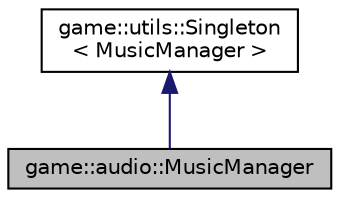 digraph "game::audio::MusicManager"
{
 // LATEX_PDF_SIZE
  edge [fontname="Helvetica",fontsize="10",labelfontname="Helvetica",labelfontsize="10"];
  node [fontname="Helvetica",fontsize="10",shape=record];
  Node1 [label="game::audio::MusicManager",height=0.2,width=0.4,color="black", fillcolor="grey75", style="filled", fontcolor="black",tooltip="manager singleton class for in-game background music"];
  Node2 -> Node1 [dir="back",color="midnightblue",fontsize="10",style="solid",fontname="Helvetica"];
  Node2 [label="game::utils::Singleton\l\< MusicManager \>",height=0.2,width=0.4,color="black", fillcolor="white", style="filled",URL="$classgame_1_1utils_1_1Singleton.html",tooltip=" "];
}
